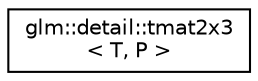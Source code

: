 digraph "Graphical Class Hierarchy"
{
  edge [fontname="Helvetica",fontsize="10",labelfontname="Helvetica",labelfontsize="10"];
  node [fontname="Helvetica",fontsize="10",shape=record];
  rankdir="LR";
  Node0 [label="glm::detail::tmat2x3\l\< T, P \>",height=0.2,width=0.4,color="black", fillcolor="white", style="filled",URL="$structglm_1_1detail_1_1tmat2x3.html"];
}
